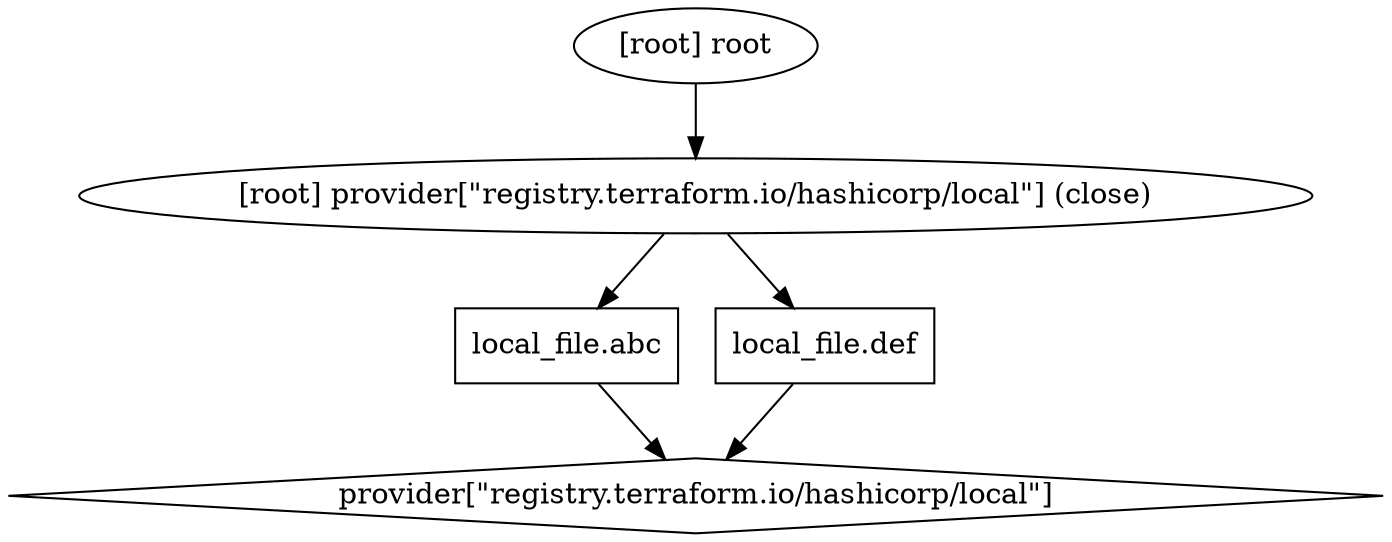 digraph {
	compound = "true"
	newrank = "true"
	subgraph "root" {
		"[root] local_file.abc (expand)" [label = "local_file.abc", shape = "box"]
		"[root] local_file.def (expand)" [label = "local_file.def", shape = "box"]
		"[root] provider[\"registry.terraform.io/hashicorp/local\"]" [label = "provider[\"registry.terraform.io/hashicorp/local\"]", shape = "diamond"]
		"[root] local_file.abc (expand)" -> "[root] provider[\"registry.terraform.io/hashicorp/local\"]"
		"[root] local_file.def (expand)" -> "[root] provider[\"registry.terraform.io/hashicorp/local\"]"
		"[root] provider[\"registry.terraform.io/hashicorp/local\"] (close)" -> "[root] local_file.abc (expand)"
		"[root] provider[\"registry.terraform.io/hashicorp/local\"] (close)" -> "[root] local_file.def (expand)"
		"[root] root" -> "[root] provider[\"registry.terraform.io/hashicorp/local\"] (close)"
	}
}

